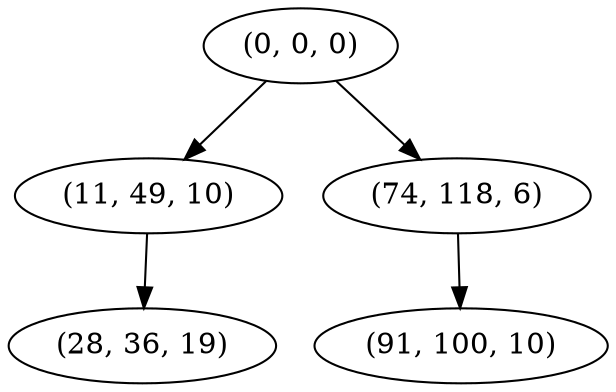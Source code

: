digraph tree {
    "(0, 0, 0)";
    "(11, 49, 10)";
    "(28, 36, 19)";
    "(74, 118, 6)";
    "(91, 100, 10)";
    "(0, 0, 0)" -> "(11, 49, 10)";
    "(0, 0, 0)" -> "(74, 118, 6)";
    "(11, 49, 10)" -> "(28, 36, 19)";
    "(74, 118, 6)" -> "(91, 100, 10)";
}
